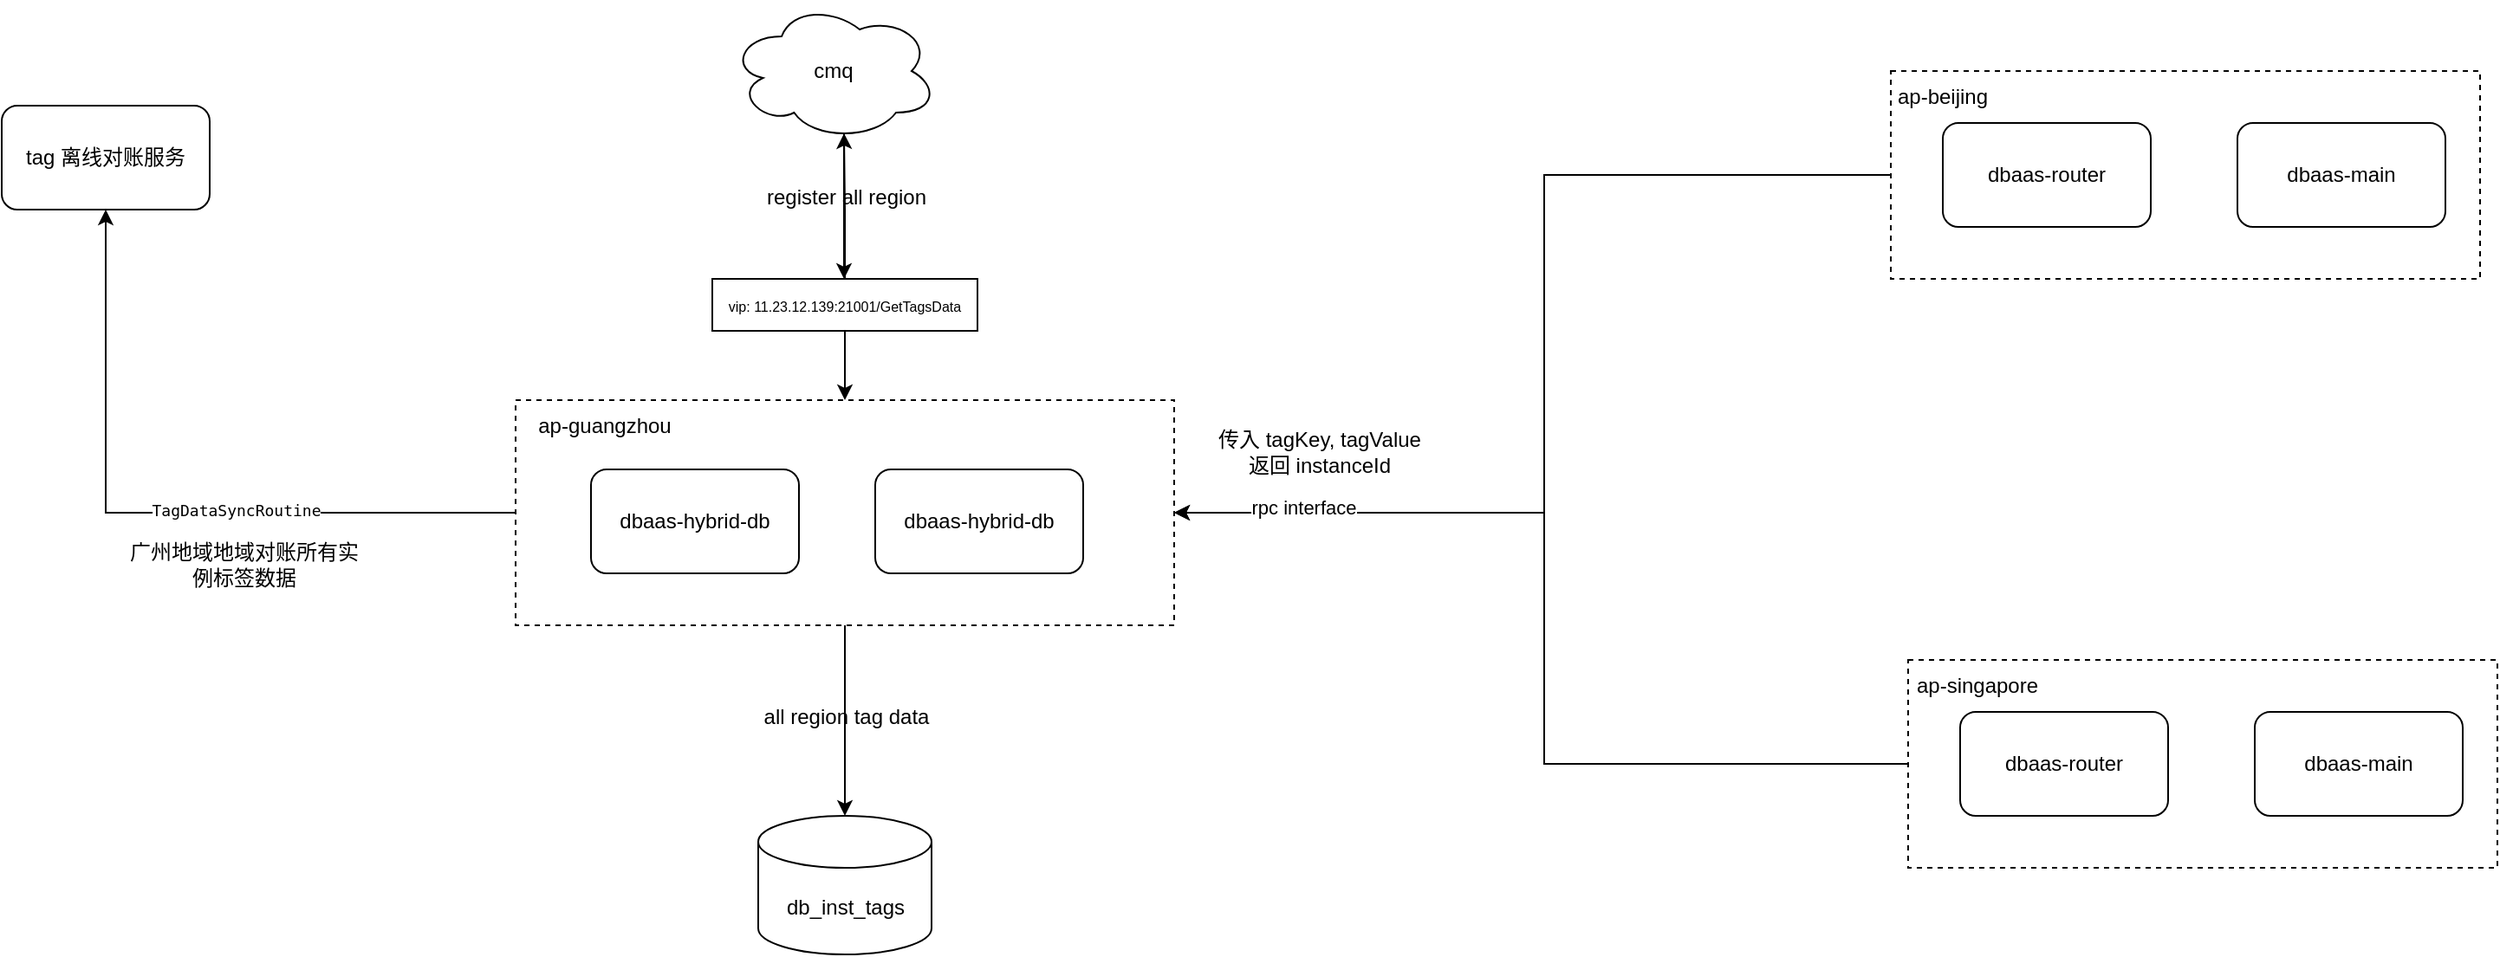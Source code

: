 <mxfile version="24.7.3" type="github">
  <diagram name="第 1 页" id="o16jT8s6Q-hIHPiViAWH">
    <mxGraphModel dx="2070" dy="826" grid="1" gridSize="10" guides="1" tooltips="1" connect="1" arrows="1" fold="1" page="1" pageScale="1" pageWidth="827" pageHeight="1169" math="0" shadow="0">
      <root>
        <mxCell id="0" />
        <mxCell id="1" parent="0" />
        <mxCell id="NYipR0PiHKViFvUqOCkT-19" value="" style="group" vertex="1" connectable="0" parent="1">
          <mxGeometry x="176" y="100" width="380.5" height="550" as="geometry" />
        </mxCell>
        <mxCell id="NYipR0PiHKViFvUqOCkT-14" value="" style="rounded=0;whiteSpace=wrap;html=1;dashed=1;container=1;" vertex="1" parent="NYipR0PiHKViFvUqOCkT-19">
          <mxGeometry x="0.5" y="230" width="380" height="130" as="geometry" />
        </mxCell>
        <mxCell id="NYipR0PiHKViFvUqOCkT-1" value="db_inst_tags" style="shape=cylinder3;whiteSpace=wrap;html=1;boundedLbl=1;backgroundOutline=1;size=15;" vertex="1" parent="NYipR0PiHKViFvUqOCkT-19">
          <mxGeometry x="140.5" y="470" width="100" height="80" as="geometry" />
        </mxCell>
        <mxCell id="NYipR0PiHKViFvUqOCkT-3" value="dbaas-hybrid-db" style="rounded=1;whiteSpace=wrap;html=1;" vertex="1" parent="NYipR0PiHKViFvUqOCkT-19">
          <mxGeometry x="44" y="270" width="120" height="60" as="geometry" />
        </mxCell>
        <mxCell id="NYipR0PiHKViFvUqOCkT-5" value="dbaas-hybrid-db" style="rounded=1;whiteSpace=wrap;html=1;" vertex="1" parent="NYipR0PiHKViFvUqOCkT-19">
          <mxGeometry x="208" y="270" width="120" height="60" as="geometry" />
        </mxCell>
        <mxCell id="NYipR0PiHKViFvUqOCkT-12" style="edgeStyle=orthogonalEdgeStyle;rounded=0;orthogonalLoop=1;jettySize=auto;html=1;" edge="1" parent="NYipR0PiHKViFvUqOCkT-19" source="NYipR0PiHKViFvUqOCkT-7">
          <mxGeometry relative="1" as="geometry">
            <mxPoint x="190.5" y="230" as="targetPoint" />
          </mxGeometry>
        </mxCell>
        <mxCell id="NYipR0PiHKViFvUqOCkT-7" value="&lt;font style=&quot;font-size: 8px;&quot;&gt;vip: 11.23.12.139:21001/GetTagsData&lt;/font&gt;" style="rounded=0;whiteSpace=wrap;html=1;" vertex="1" parent="NYipR0PiHKViFvUqOCkT-19">
          <mxGeometry x="114" y="160" width="153" height="30" as="geometry" />
        </mxCell>
        <mxCell id="NYipR0PiHKViFvUqOCkT-10" style="edgeStyle=orthogonalEdgeStyle;rounded=0;orthogonalLoop=1;jettySize=auto;html=1;exitX=0.55;exitY=0.95;exitDx=0;exitDy=0;exitPerimeter=0;" edge="1" parent="NYipR0PiHKViFvUqOCkT-19" source="NYipR0PiHKViFvUqOCkT-8">
          <mxGeometry relative="1" as="geometry">
            <mxPoint x="190" y="160" as="targetPoint" />
          </mxGeometry>
        </mxCell>
        <mxCell id="NYipR0PiHKViFvUqOCkT-8" value="cmq" style="ellipse;shape=cloud;whiteSpace=wrap;html=1;" vertex="1" parent="NYipR0PiHKViFvUqOCkT-19">
          <mxGeometry x="124" width="120" height="80" as="geometry" />
        </mxCell>
        <mxCell id="NYipR0PiHKViFvUqOCkT-9" style="edgeStyle=orthogonalEdgeStyle;rounded=0;orthogonalLoop=1;jettySize=auto;html=1;exitX=0.5;exitY=0;exitDx=0;exitDy=0;entryX=0.55;entryY=0.95;entryDx=0;entryDy=0;entryPerimeter=0;" edge="1" parent="NYipR0PiHKViFvUqOCkT-19" source="NYipR0PiHKViFvUqOCkT-7" target="NYipR0PiHKViFvUqOCkT-8">
          <mxGeometry relative="1" as="geometry" />
        </mxCell>
        <mxCell id="NYipR0PiHKViFvUqOCkT-11" value="register all region" style="text;html=1;align=center;verticalAlign=middle;resizable=0;points=[];autosize=1;strokeColor=none;fillColor=none;" vertex="1" parent="NYipR0PiHKViFvUqOCkT-19">
          <mxGeometry x="130.5" y="98" width="120" height="30" as="geometry" />
        </mxCell>
        <mxCell id="NYipR0PiHKViFvUqOCkT-16" value="all region tag data" style="text;html=1;align=center;verticalAlign=middle;resizable=0;points=[];autosize=1;strokeColor=none;fillColor=none;" vertex="1" parent="NYipR0PiHKViFvUqOCkT-19">
          <mxGeometry x="130.5" y="398" width="120" height="30" as="geometry" />
        </mxCell>
        <mxCell id="NYipR0PiHKViFvUqOCkT-17" value="ap-guangzhou" style="text;html=1;align=center;verticalAlign=middle;whiteSpace=wrap;rounded=0;" vertex="1" parent="NYipR0PiHKViFvUqOCkT-19">
          <mxGeometry y="230" width="104" height="30" as="geometry" />
        </mxCell>
        <mxCell id="NYipR0PiHKViFvUqOCkT-18" style="edgeStyle=orthogonalEdgeStyle;rounded=0;orthogonalLoop=1;jettySize=auto;html=1;exitX=0.5;exitY=1;exitDx=0;exitDy=0;entryX=0.5;entryY=0;entryDx=0;entryDy=0;entryPerimeter=0;" edge="1" parent="NYipR0PiHKViFvUqOCkT-19" source="NYipR0PiHKViFvUqOCkT-14" target="NYipR0PiHKViFvUqOCkT-1">
          <mxGeometry relative="1" as="geometry" />
        </mxCell>
        <mxCell id="NYipR0PiHKViFvUqOCkT-26" value="tag 离线对账服务" style="rounded=1;whiteSpace=wrap;html=1;" vertex="1" parent="1">
          <mxGeometry x="-120" y="160" width="120" height="60" as="geometry" />
        </mxCell>
        <mxCell id="NYipR0PiHKViFvUqOCkT-29" value="" style="group" vertex="1" connectable="0" parent="1">
          <mxGeometry x="970" y="140" width="340" height="120" as="geometry" />
        </mxCell>
        <mxCell id="NYipR0PiHKViFvUqOCkT-24" value="" style="rounded=0;whiteSpace=wrap;html=1;dashed=1;container=0;" vertex="1" parent="NYipR0PiHKViFvUqOCkT-29">
          <mxGeometry width="340" height="120" as="geometry" />
        </mxCell>
        <mxCell id="NYipR0PiHKViFvUqOCkT-27" value="ap-beijing" style="text;html=1;align=center;verticalAlign=middle;whiteSpace=wrap;rounded=0;container=0;" vertex="1" parent="NYipR0PiHKViFvUqOCkT-29">
          <mxGeometry width="60" height="30" as="geometry" />
        </mxCell>
        <mxCell id="NYipR0PiHKViFvUqOCkT-22" value="dbaas-router" style="rounded=1;whiteSpace=wrap;html=1;container=0;" vertex="1" parent="NYipR0PiHKViFvUqOCkT-29">
          <mxGeometry x="30" y="30" width="120" height="60" as="geometry" />
        </mxCell>
        <mxCell id="NYipR0PiHKViFvUqOCkT-23" value="dbaas-main" style="rounded=1;whiteSpace=wrap;html=1;container=0;" vertex="1" parent="NYipR0PiHKViFvUqOCkT-29">
          <mxGeometry x="200" y="30" width="120" height="60" as="geometry" />
        </mxCell>
        <mxCell id="NYipR0PiHKViFvUqOCkT-31" value="" style="group" vertex="1" connectable="0" parent="1">
          <mxGeometry x="980" y="480" width="340" height="120" as="geometry" />
        </mxCell>
        <mxCell id="NYipR0PiHKViFvUqOCkT-32" value="" style="rounded=0;whiteSpace=wrap;html=1;dashed=1;container=0;" vertex="1" parent="NYipR0PiHKViFvUqOCkT-31">
          <mxGeometry width="340" height="120" as="geometry" />
        </mxCell>
        <mxCell id="NYipR0PiHKViFvUqOCkT-33" value="ap-singapore" style="text;html=1;align=center;verticalAlign=middle;whiteSpace=wrap;rounded=0;container=0;" vertex="1" parent="NYipR0PiHKViFvUqOCkT-31">
          <mxGeometry width="80" height="30" as="geometry" />
        </mxCell>
        <mxCell id="NYipR0PiHKViFvUqOCkT-34" value="dbaas-router" style="rounded=1;whiteSpace=wrap;html=1;container=0;" vertex="1" parent="NYipR0PiHKViFvUqOCkT-31">
          <mxGeometry x="30" y="30" width="120" height="60" as="geometry" />
        </mxCell>
        <mxCell id="NYipR0PiHKViFvUqOCkT-35" value="dbaas-main" style="rounded=1;whiteSpace=wrap;html=1;container=0;" vertex="1" parent="NYipR0PiHKViFvUqOCkT-31">
          <mxGeometry x="200" y="30" width="120" height="60" as="geometry" />
        </mxCell>
        <mxCell id="NYipR0PiHKViFvUqOCkT-36" style="edgeStyle=orthogonalEdgeStyle;rounded=0;orthogonalLoop=1;jettySize=auto;html=1;exitX=0;exitY=0.5;exitDx=0;exitDy=0;entryX=1;entryY=0.5;entryDx=0;entryDy=0;" edge="1" parent="1" source="NYipR0PiHKViFvUqOCkT-24" target="NYipR0PiHKViFvUqOCkT-14">
          <mxGeometry relative="1" as="geometry">
            <Array as="points">
              <mxPoint x="770" y="200" />
              <mxPoint x="770" y="395" />
            </Array>
          </mxGeometry>
        </mxCell>
        <mxCell id="NYipR0PiHKViFvUqOCkT-38" style="edgeStyle=orthogonalEdgeStyle;rounded=0;orthogonalLoop=1;jettySize=auto;html=1;exitX=0;exitY=0.5;exitDx=0;exitDy=0;entryX=1;entryY=0.5;entryDx=0;entryDy=0;" edge="1" parent="1" source="NYipR0PiHKViFvUqOCkT-32" target="NYipR0PiHKViFvUqOCkT-14">
          <mxGeometry relative="1" as="geometry">
            <Array as="points">
              <mxPoint x="770" y="540" />
              <mxPoint x="770" y="395" />
            </Array>
          </mxGeometry>
        </mxCell>
        <mxCell id="NYipR0PiHKViFvUqOCkT-39" value="rpc interface" style="edgeLabel;html=1;align=center;verticalAlign=middle;resizable=0;points=[];" vertex="1" connectable="0" parent="NYipR0PiHKViFvUqOCkT-38">
          <mxGeometry x="0.738" y="-3" relative="1" as="geometry">
            <mxPoint as="offset" />
          </mxGeometry>
        </mxCell>
        <mxCell id="NYipR0PiHKViFvUqOCkT-41" value="传入 tagKey, tagValue&lt;div&gt;返回 instanceId&lt;/div&gt;" style="text;html=1;align=center;verticalAlign=middle;resizable=0;points=[];autosize=1;strokeColor=none;fillColor=none;" vertex="1" parent="1">
          <mxGeometry x="570" y="340" width="140" height="40" as="geometry" />
        </mxCell>
        <mxCell id="NYipR0PiHKViFvUqOCkT-43" style="edgeStyle=orthogonalEdgeStyle;rounded=0;orthogonalLoop=1;jettySize=auto;html=1;exitX=0;exitY=0.5;exitDx=0;exitDy=0;entryX=0.5;entryY=1;entryDx=0;entryDy=0;" edge="1" parent="1" source="NYipR0PiHKViFvUqOCkT-14" target="NYipR0PiHKViFvUqOCkT-26">
          <mxGeometry relative="1" as="geometry" />
        </mxCell>
        <mxCell id="NYipR0PiHKViFvUqOCkT-44" value="&lt;div style=&quot;color: rgb(8, 8, 8); font-family: Monaco, monospace;&quot;&gt;&lt;pre style=&quot;&quot;&gt;&lt;span style=&quot;color: rgb(0, 0, 0);&quot;&gt;&lt;font style=&quot;font-size: 9px;&quot;&gt;TagDataSyncRoutine&lt;/font&gt;&lt;/span&gt;&lt;/pre&gt;&lt;/div&gt;" style="edgeLabel;html=1;align=center;verticalAlign=middle;resizable=0;points=[];" vertex="1" connectable="0" parent="NYipR0PiHKViFvUqOCkT-43">
          <mxGeometry x="-0.213" y="-2" relative="1" as="geometry">
            <mxPoint as="offset" />
          </mxGeometry>
        </mxCell>
        <mxCell id="NYipR0PiHKViFvUqOCkT-47" value="广州地域地域对账所有实例标签数据" style="text;html=1;align=center;verticalAlign=middle;whiteSpace=wrap;rounded=0;" vertex="1" parent="1">
          <mxGeometry x="-50" y="410" width="140" height="30" as="geometry" />
        </mxCell>
      </root>
    </mxGraphModel>
  </diagram>
</mxfile>
